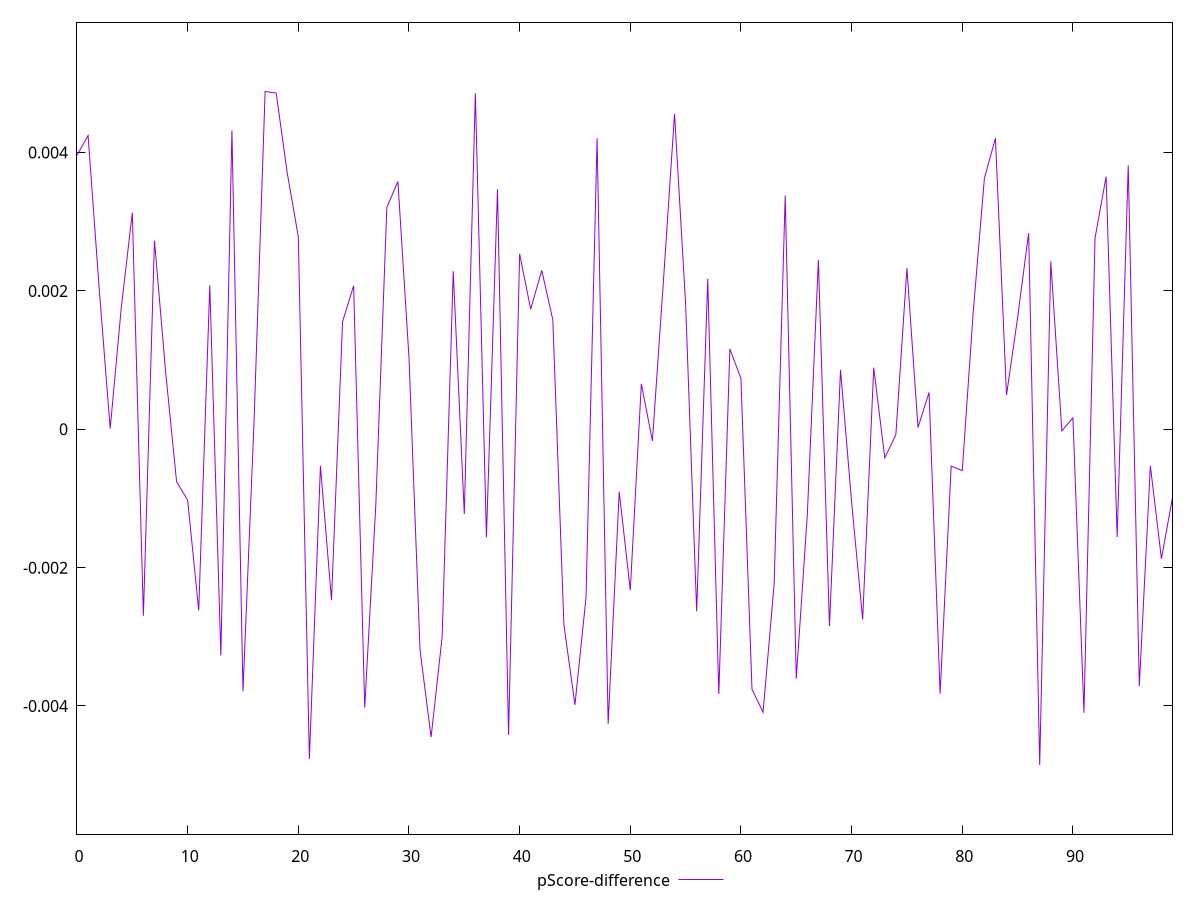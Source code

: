 reset

$pScoreDifference <<EOF
0 0.003960164427733948
1 0.00424785489629298
2 0.0020450920828875008
3 0.00000991834430774663
4 0.0017551345056247003
5 0.003132212978858573
6 -0.0026956081121169984
7 0.0027263334885936352
8 0.0008460909128717997
9 -0.0007583885023321191
10 -0.0010244537293890854
11 -0.002618908737955783
12 0.0020812783727652273
13 -0.0032697321938908175
14 0.004320564842862362
15 -0.0037861393121974007
16 0.00011687341546440244
17 0.004883024291380322
18 0.00485988261503234
19 0.0037041782881871432
20 0.0027840579698528156
21 -0.004765897832845534
22 -0.0005284993961999218
23 -0.0024700234695109735
24 0.0015552466170847268
25 0.0020755352908674585
26 -0.004023239700245207
27 -0.0011052137163055642
28 0.0032070131609800434
29 0.0035817010739186417
30 0.0010412922111099343
31 -0.0031920433456041897
32 -0.004450368369051216
33 -0.0029975221550959663
34 0.00228361263416077
35 -0.0012235824891184688
36 0.004859255564496512
37 -0.0015623232498037654
38 0.0034712682192801214
39 -0.004417607115665523
40 0.002535663005814759
41 0.0017354959405448955
42 0.002297616017635895
43 0.0015820083500821536
44 -0.002824955802942286
45 -0.003983040153479056
46 -0.0024333359965739154
47 0.004205948092531608
48 -0.004257432692302943
49 -0.0009026893415156056
50 -0.002326075648455106
51 0.000657205802940708
52 -0.0001683060830108829
53 0.002154792083116752
54 0.004559169409653507
55 0.0018132994936648217
56 -0.0026313658139240914
57 0.0021735490580130357
58 -0.0038264057441524946
59 0.0011617483581685129
60 0.0007355855107293863
61 -0.0037583873736477535
62 -0.004090751035072504
63 -0.0022371907699952898
64 0.0033772421376732087
65 -0.0036034381800039705
66 -0.001232484255685673
67 0.0024478265115399633
68 -0.0028446824654276837
69 0.0008597670603028851
70 -0.0010480473414662406
71 -0.002750355664392856
72 0.000890565095586271
73 -0.0004136969717278838
74 -0.00007893221988697352
75 0.002327685499830756
76 0.000025350224085562978
77 0.0005323142824734672
78 -0.0038214692810488726
79 -0.0005334312667285568
80 -0.0005977427897220222
81 0.0017119295220177078
82 0.003625945151824017
83 0.004207977653441608
84 0.0004949498109573236
85 0.0016093036852440346
86 0.0028355221111496798
87 -0.004852384617277217
88 0.00242438806824552
89 -0.00002311750098615839
90 0.0001650983494563274
91 -0.004097102411917741
92 0.0027637152245493235
93 0.003651027735561474
94 -0.0015565950705926923
95 0.0038135828493401913
96 -0.003713298182489777
97 -0.0005293912453598892
98 -0.0018717025100304374
99 -0.0009866265811846464
EOF

set key outside below
set xrange [0:99]
set yrange [-0.005852384617277217:0.005883024291380322]
set trange [-0.005852384617277217:0.005883024291380322]
set terminal svg size 640, 500 enhanced background rgb 'white'
set output "reports/report_00027_2021-02-24T12-40-31.850Z/bootup-time/samples/astro/pScore-difference/values.svg"

plot $pScoreDifference title "pScore-difference" with line

reset
